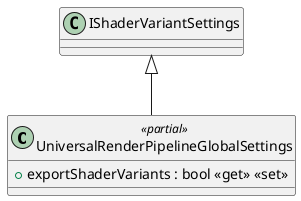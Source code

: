 @startuml
class UniversalRenderPipelineGlobalSettings <<partial>> {
    + exportShaderVariants : bool <<get>> <<set>>
}
IShaderVariantSettings <|-- UniversalRenderPipelineGlobalSettings
@enduml
